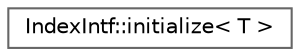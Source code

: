 digraph "Graphical Class Hierarchy"
{
 // INTERACTIVE_SVG=YES
 // LATEX_PDF_SIZE
  bgcolor="transparent";
  edge [fontname=Helvetica,fontsize=10,labelfontname=Helvetica,labelfontsize=10];
  node [fontname=Helvetica,fontsize=10,shape=box,height=0.2,width=0.4];
  rankdir="LR";
  Node0 [id="Node000000",label="IndexIntf::initialize\< T \>",height=0.2,width=0.4,color="grey40", fillcolor="white", style="filled",URL="$d9/d0e/struct_index_intf_1_1initialize.html",tooltip=" "];
}
